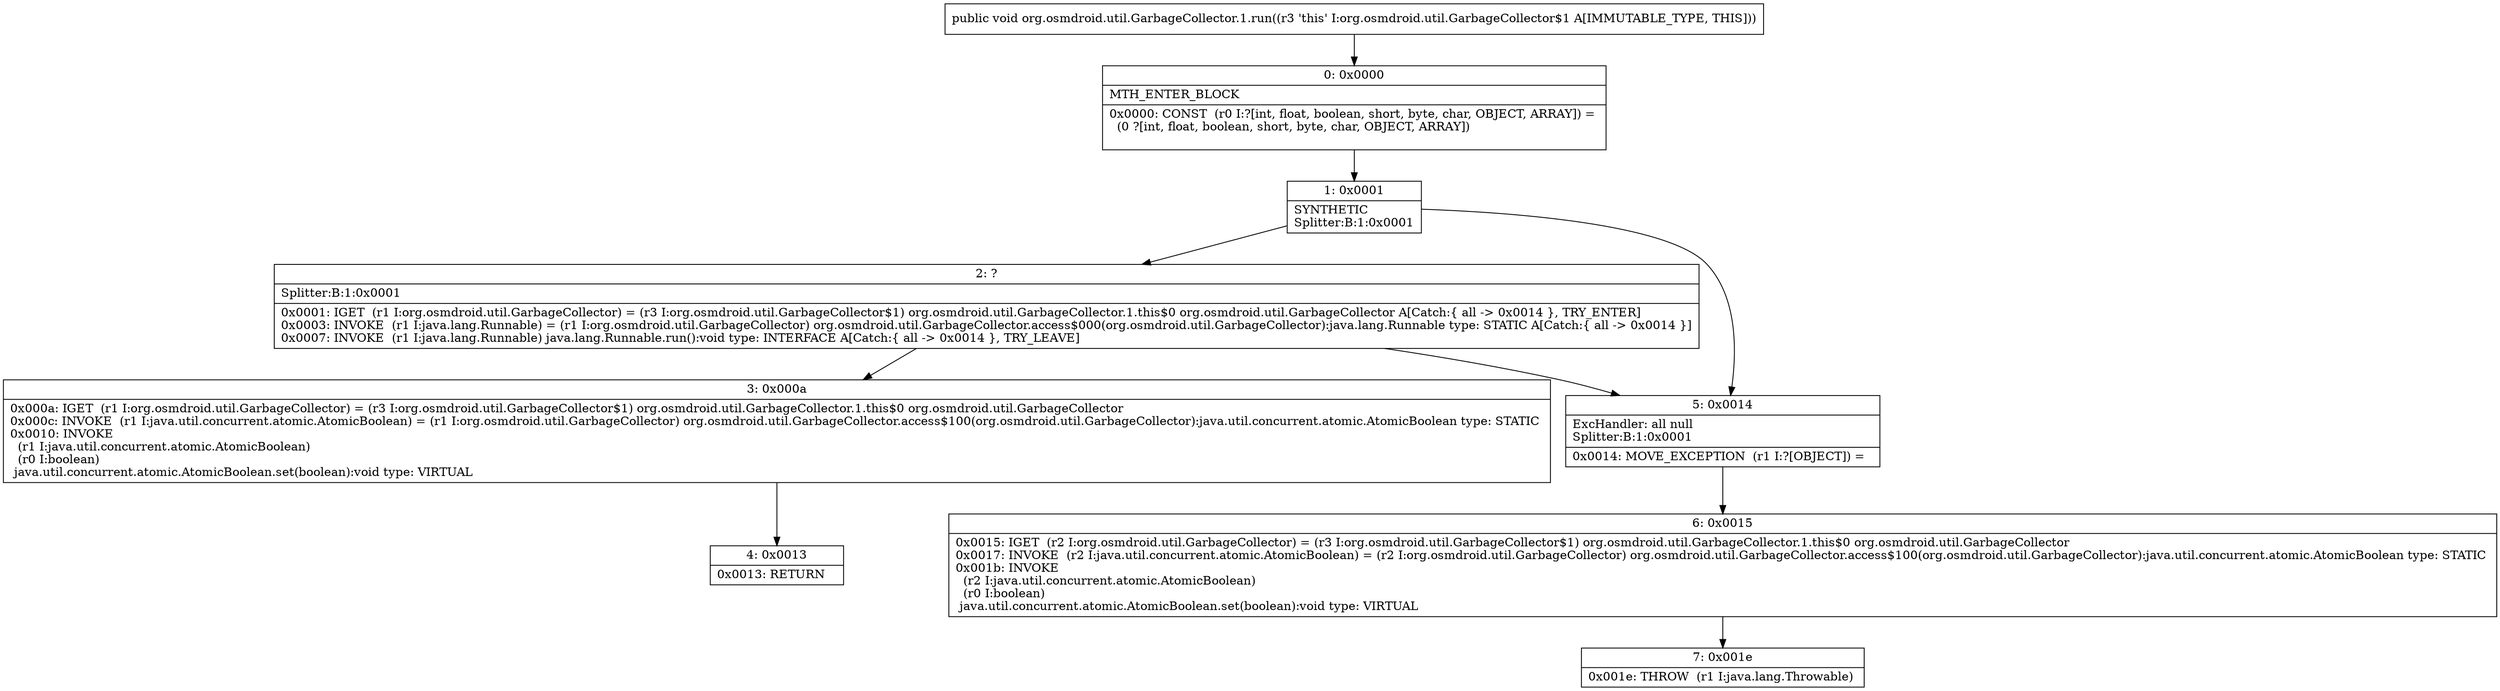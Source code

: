 digraph "CFG fororg.osmdroid.util.GarbageCollector.1.run()V" {
Node_0 [shape=record,label="{0\:\ 0x0000|MTH_ENTER_BLOCK\l|0x0000: CONST  (r0 I:?[int, float, boolean, short, byte, char, OBJECT, ARRAY]) = \l  (0 ?[int, float, boolean, short, byte, char, OBJECT, ARRAY])\l \l}"];
Node_1 [shape=record,label="{1\:\ 0x0001|SYNTHETIC\lSplitter:B:1:0x0001\l}"];
Node_2 [shape=record,label="{2\:\ ?|Splitter:B:1:0x0001\l|0x0001: IGET  (r1 I:org.osmdroid.util.GarbageCollector) = (r3 I:org.osmdroid.util.GarbageCollector$1) org.osmdroid.util.GarbageCollector.1.this$0 org.osmdroid.util.GarbageCollector A[Catch:\{ all \-\> 0x0014 \}, TRY_ENTER]\l0x0003: INVOKE  (r1 I:java.lang.Runnable) = (r1 I:org.osmdroid.util.GarbageCollector) org.osmdroid.util.GarbageCollector.access$000(org.osmdroid.util.GarbageCollector):java.lang.Runnable type: STATIC A[Catch:\{ all \-\> 0x0014 \}]\l0x0007: INVOKE  (r1 I:java.lang.Runnable) java.lang.Runnable.run():void type: INTERFACE A[Catch:\{ all \-\> 0x0014 \}, TRY_LEAVE]\l}"];
Node_3 [shape=record,label="{3\:\ 0x000a|0x000a: IGET  (r1 I:org.osmdroid.util.GarbageCollector) = (r3 I:org.osmdroid.util.GarbageCollector$1) org.osmdroid.util.GarbageCollector.1.this$0 org.osmdroid.util.GarbageCollector \l0x000c: INVOKE  (r1 I:java.util.concurrent.atomic.AtomicBoolean) = (r1 I:org.osmdroid.util.GarbageCollector) org.osmdroid.util.GarbageCollector.access$100(org.osmdroid.util.GarbageCollector):java.util.concurrent.atomic.AtomicBoolean type: STATIC \l0x0010: INVOKE  \l  (r1 I:java.util.concurrent.atomic.AtomicBoolean)\l  (r0 I:boolean)\l java.util.concurrent.atomic.AtomicBoolean.set(boolean):void type: VIRTUAL \l}"];
Node_4 [shape=record,label="{4\:\ 0x0013|0x0013: RETURN   \l}"];
Node_5 [shape=record,label="{5\:\ 0x0014|ExcHandler: all null\lSplitter:B:1:0x0001\l|0x0014: MOVE_EXCEPTION  (r1 I:?[OBJECT]) =  \l}"];
Node_6 [shape=record,label="{6\:\ 0x0015|0x0015: IGET  (r2 I:org.osmdroid.util.GarbageCollector) = (r3 I:org.osmdroid.util.GarbageCollector$1) org.osmdroid.util.GarbageCollector.1.this$0 org.osmdroid.util.GarbageCollector \l0x0017: INVOKE  (r2 I:java.util.concurrent.atomic.AtomicBoolean) = (r2 I:org.osmdroid.util.GarbageCollector) org.osmdroid.util.GarbageCollector.access$100(org.osmdroid.util.GarbageCollector):java.util.concurrent.atomic.AtomicBoolean type: STATIC \l0x001b: INVOKE  \l  (r2 I:java.util.concurrent.atomic.AtomicBoolean)\l  (r0 I:boolean)\l java.util.concurrent.atomic.AtomicBoolean.set(boolean):void type: VIRTUAL \l}"];
Node_7 [shape=record,label="{7\:\ 0x001e|0x001e: THROW  (r1 I:java.lang.Throwable) \l}"];
MethodNode[shape=record,label="{public void org.osmdroid.util.GarbageCollector.1.run((r3 'this' I:org.osmdroid.util.GarbageCollector$1 A[IMMUTABLE_TYPE, THIS])) }"];
MethodNode -> Node_0;
Node_0 -> Node_1;
Node_1 -> Node_2;
Node_1 -> Node_5;
Node_2 -> Node_3;
Node_2 -> Node_5;
Node_3 -> Node_4;
Node_5 -> Node_6;
Node_6 -> Node_7;
}

